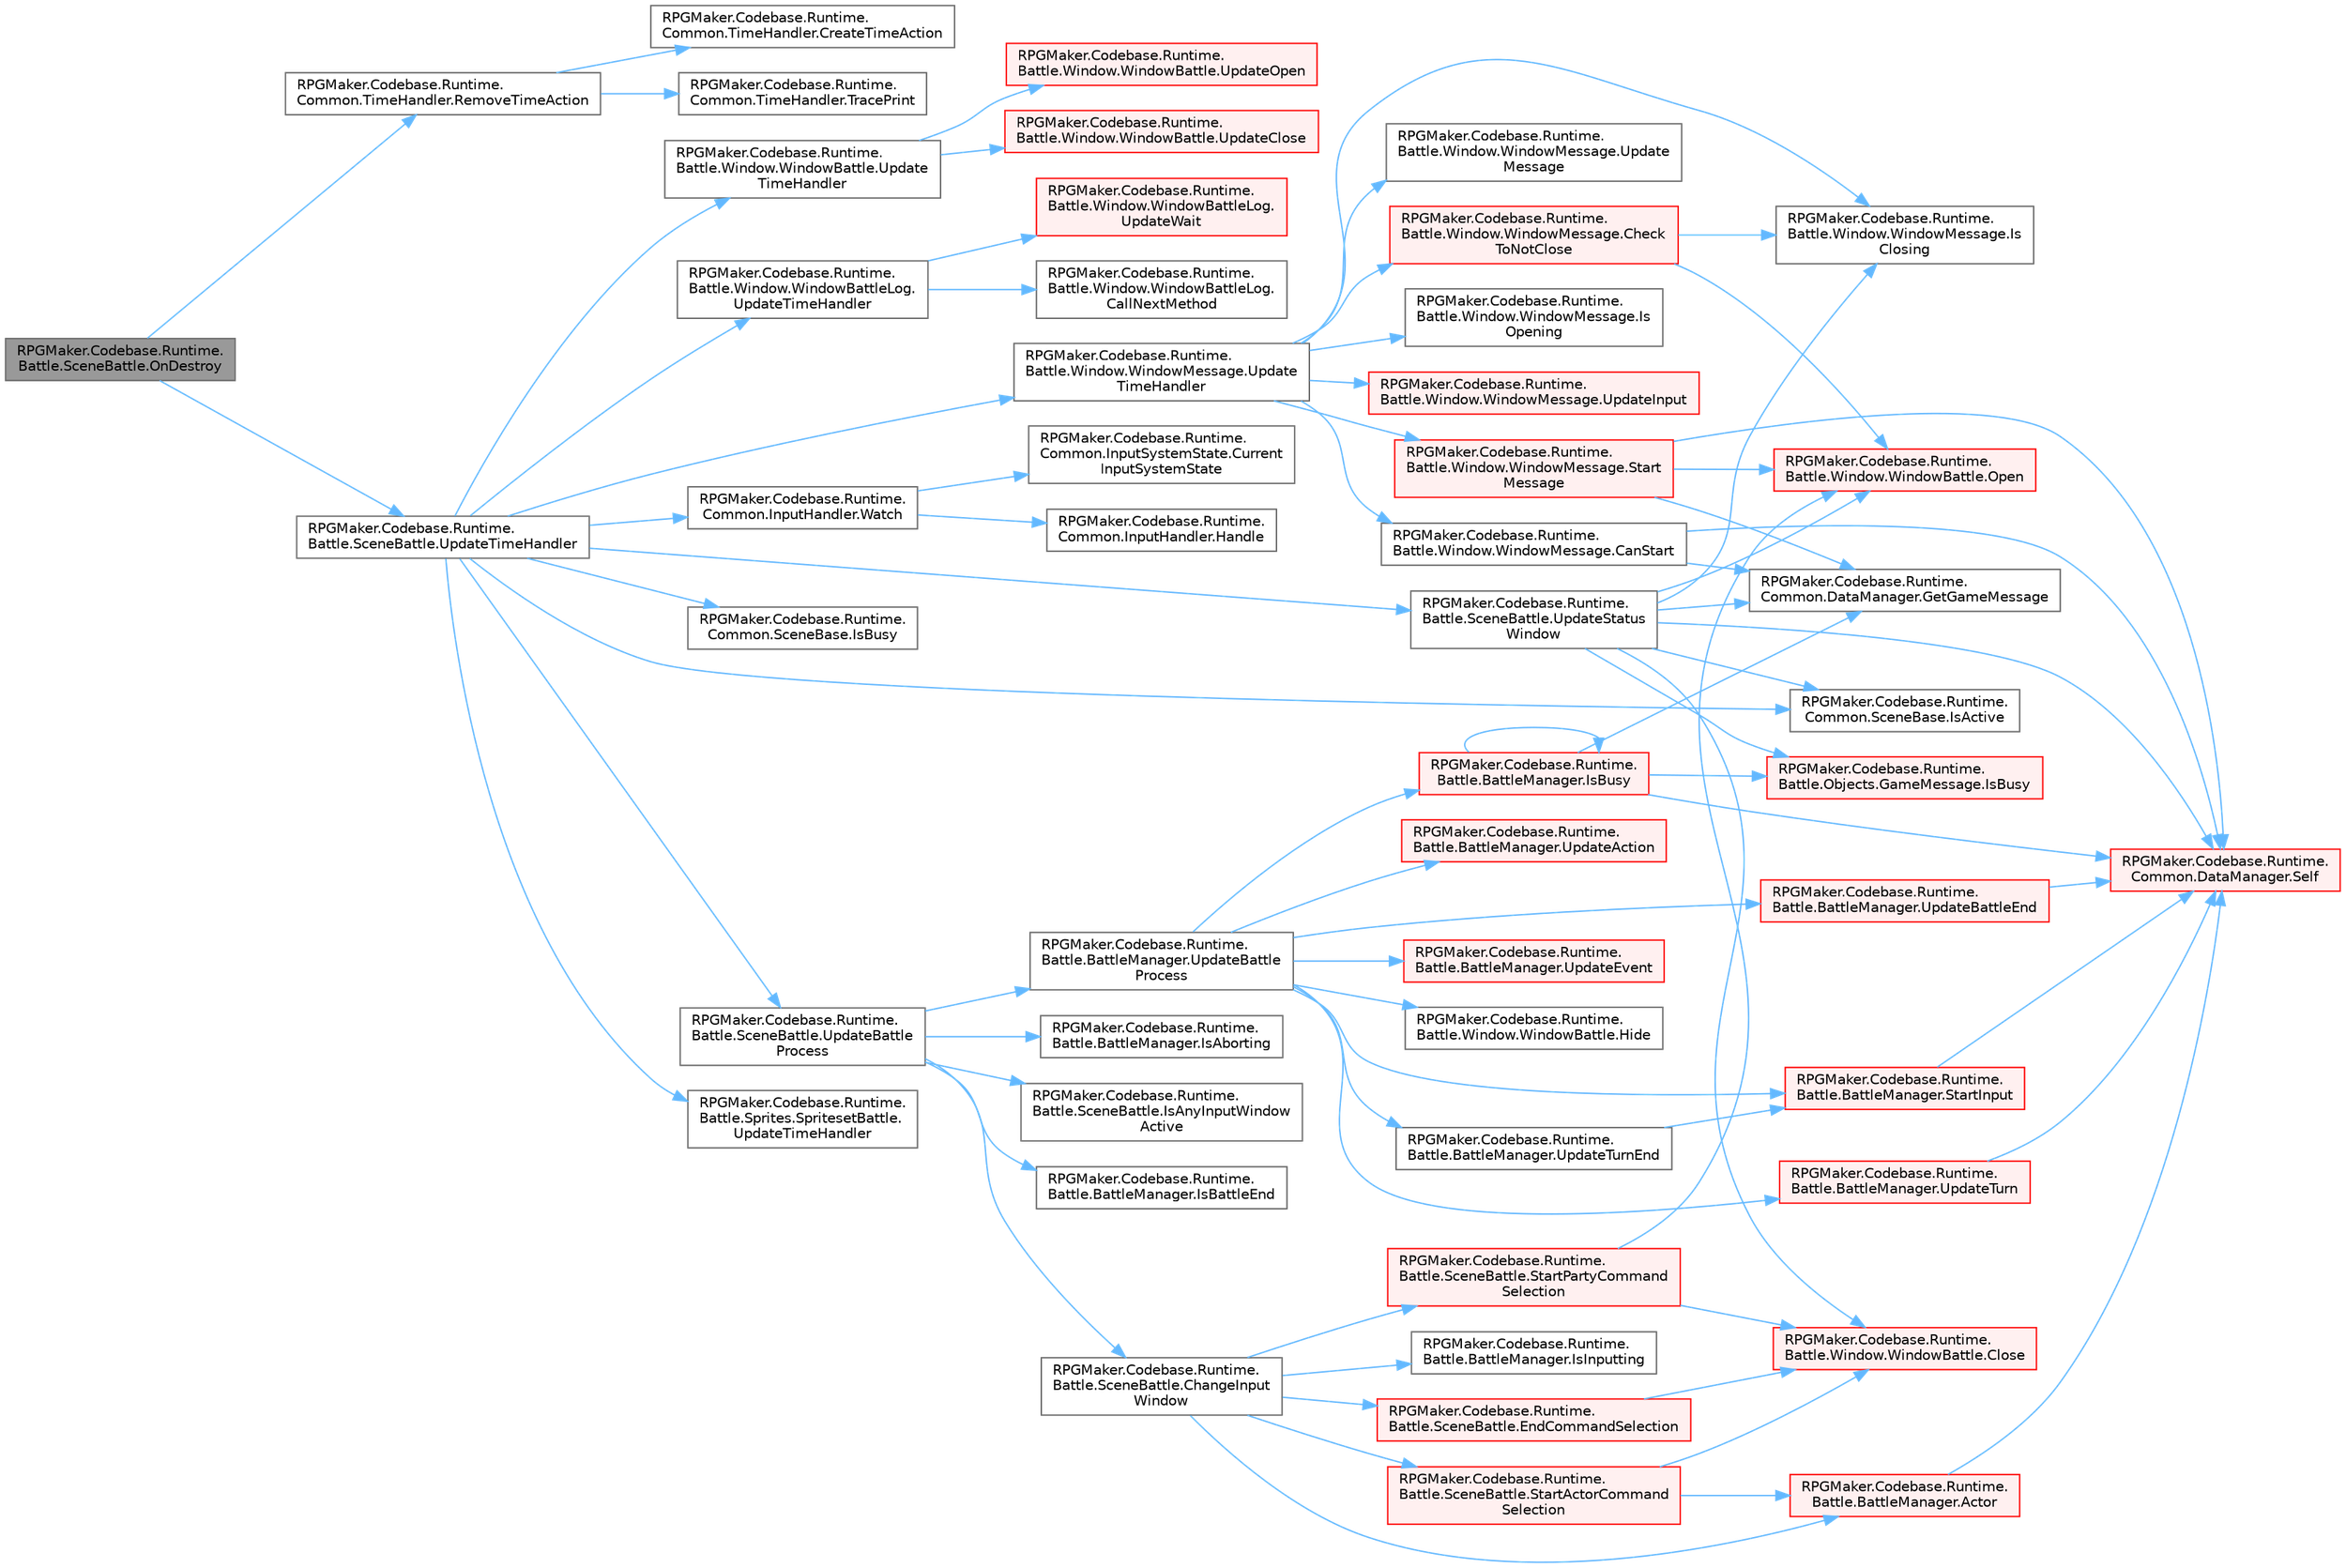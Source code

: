 digraph "RPGMaker.Codebase.Runtime.Battle.SceneBattle.OnDestroy"
{
 // LATEX_PDF_SIZE
  bgcolor="transparent";
  edge [fontname=Helvetica,fontsize=10,labelfontname=Helvetica,labelfontsize=10];
  node [fontname=Helvetica,fontsize=10,shape=box,height=0.2,width=0.4];
  rankdir="LR";
  Node1 [id="Node000001",label="RPGMaker.Codebase.Runtime.\lBattle.SceneBattle.OnDestroy",height=0.2,width=0.4,color="gray40", fillcolor="grey60", style="filled", fontcolor="black",tooltip="破棄処理"];
  Node1 -> Node2 [id="edge1_Node000001_Node000002",color="steelblue1",style="solid",tooltip=" "];
  Node2 [id="Node000002",label="RPGMaker.Codebase.Runtime.\lCommon.TimeHandler.RemoveTimeAction",height=0.2,width=0.4,color="grey40", fillcolor="white", style="filled",URL="$d3/dac/class_r_p_g_maker_1_1_codebase_1_1_runtime_1_1_common_1_1_time_handler.html#acbacfdc0a0c421baed7613fc41529941",tooltip="Actionの削除"];
  Node2 -> Node3 [id="edge2_Node000002_Node000003",color="steelblue1",style="solid",tooltip=" "];
  Node3 [id="Node000003",label="RPGMaker.Codebase.Runtime.\lCommon.TimeHandler.CreateTimeAction",height=0.2,width=0.4,color="grey40", fillcolor="white", style="filled",URL="$d3/dac/class_r_p_g_maker_1_1_codebase_1_1_runtime_1_1_common_1_1_time_handler.html#a5eef3d1f8380e9a82f53b599f3a3b2d5",tooltip=" "];
  Node2 -> Node4 [id="edge3_Node000002_Node000004",color="steelblue1",style="solid",tooltip=" "];
  Node4 [id="Node000004",label="RPGMaker.Codebase.Runtime.\lCommon.TimeHandler.TracePrint",height=0.2,width=0.4,color="grey40", fillcolor="white", style="filled",URL="$d3/dac/class_r_p_g_maker_1_1_codebase_1_1_runtime_1_1_common_1_1_time_handler.html#a8c7773e140b3739304925ce8a0198ee5",tooltip=" "];
  Node1 -> Node5 [id="edge4_Node000001_Node000005",color="steelblue1",style="solid",tooltip=" "];
  Node5 [id="Node000005",label="RPGMaker.Codebase.Runtime.\lBattle.SceneBattle.UpdateTimeHandler",height=0.2,width=0.4,color="grey40", fillcolor="white", style="filled",URL="$dd/d83/class_r_p_g_maker_1_1_codebase_1_1_runtime_1_1_battle_1_1_scene_battle.html#ae66aece195b0814c37fae654108f21ba",tooltip="Update処理"];
  Node5 -> Node6 [id="edge5_Node000005_Node000006",color="steelblue1",style="solid",tooltip=" "];
  Node6 [id="Node000006",label="RPGMaker.Codebase.Runtime.\lCommon.SceneBase.IsActive",height=0.2,width=0.4,color="grey40", fillcolor="white", style="filled",URL="$d0/d41/class_r_p_g_maker_1_1_codebase_1_1_runtime_1_1_common_1_1_scene_base.html#ae5821ac91e5282efda0874c46052b464",tooltip=" "];
  Node5 -> Node7 [id="edge6_Node000005_Node000007",color="steelblue1",style="solid",tooltip=" "];
  Node7 [id="Node000007",label="RPGMaker.Codebase.Runtime.\lCommon.SceneBase.IsBusy",height=0.2,width=0.4,color="grey40", fillcolor="white", style="filled",URL="$d0/d41/class_r_p_g_maker_1_1_codebase_1_1_runtime_1_1_common_1_1_scene_base.html#a762669756b7028c302e6e7a4bf22fe16",tooltip=" "];
  Node5 -> Node8 [id="edge7_Node000005_Node000008",color="steelblue1",style="solid",tooltip=" "];
  Node8 [id="Node000008",label="RPGMaker.Codebase.Runtime.\lBattle.SceneBattle.UpdateBattle\lProcess",height=0.2,width=0.4,color="grey40", fillcolor="white", style="filled",URL="$dd/d83/class_r_p_g_maker_1_1_codebase_1_1_runtime_1_1_battle_1_1_scene_battle.html#a1f31a5ebcfb8ed4ad9bb74914a71a113",tooltip="戦闘段階のアップデート"];
  Node8 -> Node9 [id="edge8_Node000008_Node000009",color="steelblue1",style="solid",tooltip=" "];
  Node9 [id="Node000009",label="RPGMaker.Codebase.Runtime.\lBattle.SceneBattle.ChangeInput\lWindow",height=0.2,width=0.4,color="grey40", fillcolor="white", style="filled",URL="$dd/d83/class_r_p_g_maker_1_1_codebase_1_1_runtime_1_1_battle_1_1_scene_battle.html#af9ea7537c5f6dcfd13cb79e50c5a680c",tooltip="[パーティ]か[アクター]のコマンドウィンドウの選択、非選択を状態に応じて切り替え"];
  Node9 -> Node10 [id="edge9_Node000009_Node000010",color="steelblue1",style="solid",tooltip=" "];
  Node10 [id="Node000010",label="RPGMaker.Codebase.Runtime.\lBattle.BattleManager.Actor",height=0.2,width=0.4,color="red", fillcolor="#FFF0F0", style="filled",URL="$d3/d0c/class_r_p_g_maker_1_1_codebase_1_1_runtime_1_1_battle_1_1_battle_manager.html#af748afa09d64d252aac59c45f02b5a34",tooltip="アクターを返す"];
  Node10 -> Node17 [id="edge10_Node000010_Node000017",color="steelblue1",style="solid",tooltip=" "];
  Node17 [id="Node000017",label="RPGMaker.Codebase.Runtime.\lCommon.DataManager.Self",height=0.2,width=0.4,color="red", fillcolor="#FFF0F0", style="filled",URL="$d5/d08/class_r_p_g_maker_1_1_codebase_1_1_runtime_1_1_common_1_1_data_manager.html#a8f0a40fd71fe0a873d1905e106299934",tooltip=" "];
  Node9 -> Node55 [id="edge11_Node000009_Node000055",color="steelblue1",style="solid",tooltip=" "];
  Node55 [id="Node000055",label="RPGMaker.Codebase.Runtime.\lBattle.SceneBattle.EndCommandSelection",height=0.2,width=0.4,color="red", fillcolor="#FFF0F0", style="filled",URL="$dd/d83/class_r_p_g_maker_1_1_codebase_1_1_runtime_1_1_battle_1_1_scene_battle.html#affafb7b742050989eda4fb190fb90a17",tooltip="コマンド選択の終了処理"];
  Node55 -> Node56 [id="edge12_Node000055_Node000056",color="steelblue1",style="solid",tooltip=" "];
  Node56 [id="Node000056",label="RPGMaker.Codebase.Runtime.\lBattle.Window.WindowBattle.Close",height=0.2,width=0.4,color="red", fillcolor="#FFF0F0", style="filled",URL="$d1/d3a/class_r_p_g_maker_1_1_codebase_1_1_runtime_1_1_battle_1_1_window_1_1_window_battle.html#a30d8201325917fd21fb249d2e99bb7e2",tooltip="ウィンドウを閉じる"];
  Node9 -> Node72 [id="edge13_Node000009_Node000072",color="steelblue1",style="solid",tooltip=" "];
  Node72 [id="Node000072",label="RPGMaker.Codebase.Runtime.\lBattle.BattleManager.IsInputting",height=0.2,width=0.4,color="grey40", fillcolor="white", style="filled",URL="$d3/d0c/class_r_p_g_maker_1_1_codebase_1_1_runtime_1_1_battle_1_1_battle_manager.html#a8accff5d890005d2168fa1529df97355",tooltip="入力中か"];
  Node9 -> Node73 [id="edge14_Node000009_Node000073",color="steelblue1",style="solid",tooltip=" "];
  Node73 [id="Node000073",label="RPGMaker.Codebase.Runtime.\lBattle.SceneBattle.StartActorCommand\lSelection",height=0.2,width=0.4,color="red", fillcolor="#FFF0F0", style="filled",URL="$dd/d83/class_r_p_g_maker_1_1_codebase_1_1_runtime_1_1_battle_1_1_scene_battle.html#a3f66aa45a944ad066eab9284925cac95",tooltip="[アクター]コマンドの選択開始"];
  Node73 -> Node10 [id="edge15_Node000073_Node000010",color="steelblue1",style="solid",tooltip=" "];
  Node73 -> Node56 [id="edge16_Node000073_Node000056",color="steelblue1",style="solid",tooltip=" "];
  Node9 -> Node133 [id="edge17_Node000009_Node000133",color="steelblue1",style="solid",tooltip=" "];
  Node133 [id="Node000133",label="RPGMaker.Codebase.Runtime.\lBattle.SceneBattle.StartPartyCommand\lSelection",height=0.2,width=0.4,color="red", fillcolor="#FFF0F0", style="filled",URL="$dd/d83/class_r_p_g_maker_1_1_codebase_1_1_runtime_1_1_battle_1_1_scene_battle.html#acdbf5717da5a7afd88a2652c40f1ba61",tooltip="[パーティ]コマンドの選択開始"];
  Node133 -> Node56 [id="edge18_Node000133_Node000056",color="steelblue1",style="solid",tooltip=" "];
  Node133 -> Node122 [id="edge19_Node000133_Node000122",color="steelblue1",style="solid",tooltip=" "];
  Node122 [id="Node000122",label="RPGMaker.Codebase.Runtime.\lBattle.Window.WindowBattle.Open",height=0.2,width=0.4,color="red", fillcolor="#FFF0F0", style="filled",URL="$d1/d3a/class_r_p_g_maker_1_1_codebase_1_1_runtime_1_1_battle_1_1_window_1_1_window_battle.html#a4145c2e26a271a5610193c0fb97e880b",tooltip="ウィンドウを開く"];
  Node8 -> Node145 [id="edge20_Node000008_Node000145",color="steelblue1",style="solid",tooltip=" "];
  Node145 [id="Node000145",label="RPGMaker.Codebase.Runtime.\lBattle.BattleManager.IsAborting",height=0.2,width=0.4,color="grey40", fillcolor="white", style="filled",URL="$d3/d0c/class_r_p_g_maker_1_1_codebase_1_1_runtime_1_1_battle_1_1_battle_manager.html#a74ede8ea6bfb2d8992926605c4b245bf",tooltip="中断処理中か"];
  Node8 -> Node146 [id="edge21_Node000008_Node000146",color="steelblue1",style="solid",tooltip=" "];
  Node146 [id="Node000146",label="RPGMaker.Codebase.Runtime.\lBattle.SceneBattle.IsAnyInputWindow\lActive",height=0.2,width=0.4,color="grey40", fillcolor="white", style="filled",URL="$dd/d83/class_r_p_g_maker_1_1_codebase_1_1_runtime_1_1_battle_1_1_scene_battle.html#acec1aa60b5d0ac06045e98bebc5093cb",tooltip="入力ウィンドウがアクティブか"];
  Node8 -> Node147 [id="edge22_Node000008_Node000147",color="steelblue1",style="solid",tooltip=" "];
  Node147 [id="Node000147",label="RPGMaker.Codebase.Runtime.\lBattle.BattleManager.IsBattleEnd",height=0.2,width=0.4,color="grey40", fillcolor="white", style="filled",URL="$d3/d0c/class_r_p_g_maker_1_1_codebase_1_1_runtime_1_1_battle_1_1_battle_manager.html#a256ae7c433bfbdd87c4aba390472e874",tooltip="戦闘終了状態(敵か味方が全滅)か"];
  Node8 -> Node148 [id="edge23_Node000008_Node000148",color="steelblue1",style="solid",tooltip=" "];
  Node148 [id="Node000148",label="RPGMaker.Codebase.Runtime.\lBattle.BattleManager.UpdateBattle\lProcess",height=0.2,width=0.4,color="grey40", fillcolor="white", style="filled",URL="$d3/d0c/class_r_p_g_maker_1_1_codebase_1_1_runtime_1_1_battle_1_1_battle_manager.html#ab1b1a217800bdf216e587050b9916a08",tooltip="Update処理"];
  Node148 -> Node149 [id="edge24_Node000148_Node000149",color="steelblue1",style="solid",tooltip=" "];
  Node149 [id="Node000149",label="RPGMaker.Codebase.Runtime.\lBattle.Window.WindowBattle.Hide",height=0.2,width=0.4,color="grey40", fillcolor="white", style="filled",URL="$d1/d3a/class_r_p_g_maker_1_1_codebase_1_1_runtime_1_1_battle_1_1_window_1_1_window_battle.html#a9d17ffa21af7ce8e1ff44396e7e27078",tooltip="ウィンドウを非表示(閉じるわけではない)"];
  Node148 -> Node150 [id="edge25_Node000148_Node000150",color="steelblue1",style="solid",tooltip=" "];
  Node150 [id="Node000150",label="RPGMaker.Codebase.Runtime.\lBattle.BattleManager.IsBusy",height=0.2,width=0.4,color="red", fillcolor="#FFF0F0", style="filled",URL="$d3/d0c/class_r_p_g_maker_1_1_codebase_1_1_runtime_1_1_battle_1_1_battle_manager.html#a5d4e3e148b205d9b7ac3627e8f77a308",tooltip="メッセージ表示などの処理中か"];
  Node150 -> Node151 [id="edge26_Node000150_Node000151",color="steelblue1",style="solid",tooltip=" "];
  Node151 [id="Node000151",label="RPGMaker.Codebase.Runtime.\lCommon.DataManager.GetGameMessage",height=0.2,width=0.4,color="grey40", fillcolor="white", style="filled",URL="$d5/d08/class_r_p_g_maker_1_1_codebase_1_1_runtime_1_1_common_1_1_data_manager.html#aab781afbe305c90afda8e488e68df8f2",tooltip=" "];
  Node150 -> Node150 [id="edge27_Node000150_Node000150",color="steelblue1",style="solid",tooltip=" "];
  Node150 -> Node152 [id="edge28_Node000150_Node000152",color="steelblue1",style="solid",tooltip=" "];
  Node152 [id="Node000152",label="RPGMaker.Codebase.Runtime.\lBattle.Objects.GameMessage.IsBusy",height=0.2,width=0.4,color="red", fillcolor="#FFF0F0", style="filled",URL="$d3/d64/class_r_p_g_maker_1_1_codebase_1_1_runtime_1_1_battle_1_1_objects_1_1_game_message.html#a12e557632d63ea5e8100b2281e3645d7",tooltip="表示や入力・選択の最中か Uniteでは選択肢、数値入力、アイテム選択はイベントで表示するため、それでの判定を行う"];
  Node150 -> Node17 [id="edge29_Node000150_Node000017",color="steelblue1",style="solid",tooltip=" "];
  Node148 -> Node156 [id="edge30_Node000148_Node000156",color="steelblue1",style="solid",tooltip=" "];
  Node156 [id="Node000156",label="RPGMaker.Codebase.Runtime.\lBattle.BattleManager.StartInput",height=0.2,width=0.4,color="red", fillcolor="#FFF0F0", style="filled",URL="$d3/d0c/class_r_p_g_maker_1_1_codebase_1_1_runtime_1_1_battle_1_1_battle_manager.html#a6b62fe176e7343511eccb71cc64a649d",tooltip="入力開始"];
  Node156 -> Node17 [id="edge31_Node000156_Node000017",color="steelblue1",style="solid",tooltip=" "];
  Node148 -> Node170 [id="edge32_Node000148_Node000170",color="steelblue1",style="solid",tooltip=" "];
  Node170 [id="Node000170",label="RPGMaker.Codebase.Runtime.\lBattle.BattleManager.UpdateAction",height=0.2,width=0.4,color="red", fillcolor="#FFF0F0", style="filled",URL="$d3/d0c/class_r_p_g_maker_1_1_codebase_1_1_runtime_1_1_battle_1_1_battle_manager.html#af7129ab117a856eab46ea50ad5054bb7",tooltip="アクションのアップデート"];
  Node148 -> Node491 [id="edge33_Node000148_Node000491",color="steelblue1",style="solid",tooltip=" "];
  Node491 [id="Node000491",label="RPGMaker.Codebase.Runtime.\lBattle.BattleManager.UpdateBattleEnd",height=0.2,width=0.4,color="red", fillcolor="#FFF0F0", style="filled",URL="$d3/d0c/class_r_p_g_maker_1_1_codebase_1_1_runtime_1_1_battle_1_1_battle_manager.html#a50b8a09dc9b8ad097b5d4485d6d56217",tooltip="戦闘終了のアップデート"];
  Node491 -> Node17 [id="edge34_Node000491_Node000017",color="steelblue1",style="solid",tooltip=" "];
  Node148 -> Node540 [id="edge35_Node000148_Node000540",color="steelblue1",style="solid",tooltip=" "];
  Node540 [id="Node000540",label="RPGMaker.Codebase.Runtime.\lBattle.BattleManager.UpdateEvent",height=0.2,width=0.4,color="red", fillcolor="#FFF0F0", style="filled",URL="$d3/d0c/class_r_p_g_maker_1_1_codebase_1_1_runtime_1_1_battle_1_1_battle_manager.html#a5f49f9a6afb129e2863cd9ee41835cfc",tooltip="イベントのアップデートを行い、何か実行されたか返す"];
  Node148 -> Node626 [id="edge36_Node000148_Node000626",color="steelblue1",style="solid",tooltip=" "];
  Node626 [id="Node000626",label="RPGMaker.Codebase.Runtime.\lBattle.BattleManager.UpdateTurn",height=0.2,width=0.4,color="red", fillcolor="#FFF0F0", style="filled",URL="$d3/d0c/class_r_p_g_maker_1_1_codebase_1_1_runtime_1_1_battle_1_1_battle_manager.html#aa394caa485e94736c2113a2c94f72631",tooltip="ターンのアップデート"];
  Node626 -> Node17 [id="edge37_Node000626_Node000017",color="steelblue1",style="solid",tooltip=" "];
  Node148 -> Node644 [id="edge38_Node000148_Node000644",color="steelblue1",style="solid",tooltip=" "];
  Node644 [id="Node000644",label="RPGMaker.Codebase.Runtime.\lBattle.BattleManager.UpdateTurnEnd",height=0.2,width=0.4,color="grey40", fillcolor="white", style="filled",URL="$d3/d0c/class_r_p_g_maker_1_1_codebase_1_1_runtime_1_1_battle_1_1_battle_manager.html#aed00d1de679836772c61ff6c934cec7c",tooltip="ターン終了のアップテート"];
  Node644 -> Node156 [id="edge39_Node000644_Node000156",color="steelblue1",style="solid",tooltip=" "];
  Node5 -> Node645 [id="edge40_Node000005_Node000645",color="steelblue1",style="solid",tooltip=" "];
  Node645 [id="Node000645",label="RPGMaker.Codebase.Runtime.\lBattle.SceneBattle.UpdateStatus\lWindow",height=0.2,width=0.4,color="grey40", fillcolor="white", style="filled",URL="$dd/d83/class_r_p_g_maker_1_1_codebase_1_1_runtime_1_1_battle_1_1_scene_battle.html#a233bc1ab55afdb0a6c991c4e441f89ef",tooltip="[ステータス]ウィンドウのアップデート"];
  Node645 -> Node56 [id="edge41_Node000645_Node000056",color="steelblue1",style="solid",tooltip=" "];
  Node645 -> Node151 [id="edge42_Node000645_Node000151",color="steelblue1",style="solid",tooltip=" "];
  Node645 -> Node6 [id="edge43_Node000645_Node000006",color="steelblue1",style="solid",tooltip=" "];
  Node645 -> Node152 [id="edge44_Node000645_Node000152",color="steelblue1",style="solid",tooltip=" "];
  Node645 -> Node646 [id="edge45_Node000645_Node000646",color="steelblue1",style="solid",tooltip=" "];
  Node646 [id="Node000646",label="RPGMaker.Codebase.Runtime.\lBattle.Window.WindowMessage.Is\lClosing",height=0.2,width=0.4,color="grey40", fillcolor="white", style="filled",URL="$d1/dc2/class_r_p_g_maker_1_1_codebase_1_1_runtime_1_1_battle_1_1_window_1_1_window_message.html#afe4cefdfffbd7b5bf2f2dfecc40a02cf",tooltip="ウィンドウが閉じている途中か"];
  Node645 -> Node122 [id="edge46_Node000645_Node000122",color="steelblue1",style="solid",tooltip=" "];
  Node645 -> Node17 [id="edge47_Node000645_Node000017",color="steelblue1",style="solid",tooltip=" "];
  Node5 -> Node647 [id="edge48_Node000005_Node000647",color="steelblue1",style="solid",tooltip=" "];
  Node647 [id="Node000647",label="RPGMaker.Codebase.Runtime.\lBattle.Sprites.SpritesetBattle.\lUpdateTimeHandler",height=0.2,width=0.4,color="grey40", fillcolor="white", style="filled",URL="$de/ddd/class_r_p_g_maker_1_1_codebase_1_1_runtime_1_1_battle_1_1_sprites_1_1_spriteset_battle.html#a59c215ed66ed7fa1438607c6cfe6ed4b",tooltip="Update処理"];
  Node5 -> Node648 [id="edge49_Node000005_Node000648",color="steelblue1",style="solid",tooltip=" "];
  Node648 [id="Node000648",label="RPGMaker.Codebase.Runtime.\lBattle.Window.WindowBattle.Update\lTimeHandler",height=0.2,width=0.4,color="grey40", fillcolor="white", style="filled",URL="$d1/d3a/class_r_p_g_maker_1_1_codebase_1_1_runtime_1_1_battle_1_1_window_1_1_window_battle.html#afdbb244c947757c550d2e1f9f5d2b3ca",tooltip="Update処理"];
  Node648 -> Node649 [id="edge50_Node000648_Node000649",color="steelblue1",style="solid",tooltip=" "];
  Node649 [id="Node000649",label="RPGMaker.Codebase.Runtime.\lBattle.Window.WindowBattle.UpdateClose",height=0.2,width=0.4,color="red", fillcolor="#FFF0F0", style="filled",URL="$d1/d3a/class_r_p_g_maker_1_1_codebase_1_1_runtime_1_1_battle_1_1_window_1_1_window_battle.html#aa03a8b4d0d0ffdbfe8055eb49181f66f",tooltip="ウィンドウを閉じている状態をアップデート"];
  Node648 -> Node651 [id="edge51_Node000648_Node000651",color="steelblue1",style="solid",tooltip=" "];
  Node651 [id="Node000651",label="RPGMaker.Codebase.Runtime.\lBattle.Window.WindowBattle.UpdateOpen",height=0.2,width=0.4,color="red", fillcolor="#FFF0F0", style="filled",URL="$d1/d3a/class_r_p_g_maker_1_1_codebase_1_1_runtime_1_1_battle_1_1_window_1_1_window_battle.html#a620ea180720fb4c831e19f8b41815534",tooltip="ウィンドウを開いている状態をアップデート"];
  Node5 -> Node652 [id="edge52_Node000005_Node000652",color="steelblue1",style="solid",tooltip=" "];
  Node652 [id="Node000652",label="RPGMaker.Codebase.Runtime.\lBattle.Window.WindowBattleLog.\lUpdateTimeHandler",height=0.2,width=0.4,color="grey40", fillcolor="white", style="filled",URL="$d9/ded/class_r_p_g_maker_1_1_codebase_1_1_runtime_1_1_battle_1_1_window_1_1_window_battle_log.html#a48dd95195d3da8a4445574c3348dfea1",tooltip="Update処理"];
  Node652 -> Node653 [id="edge53_Node000652_Node000653",color="steelblue1",style="solid",tooltip=" "];
  Node653 [id="Node000653",label="RPGMaker.Codebase.Runtime.\lBattle.Window.WindowBattleLog.\lCallNextMethod",height=0.2,width=0.4,color="grey40", fillcolor="white", style="filled",URL="$d9/ded/class_r_p_g_maker_1_1_codebase_1_1_runtime_1_1_battle_1_1_window_1_1_window_battle_log.html#a44a02b47fbcbf7a977ffacdefdb11ed2",tooltip="次のメソッドを呼ぶ"];
  Node652 -> Node654 [id="edge54_Node000652_Node000654",color="steelblue1",style="solid",tooltip=" "];
  Node654 [id="Node000654",label="RPGMaker.Codebase.Runtime.\lBattle.Window.WindowBattleLog.\lUpdateWait",height=0.2,width=0.4,color="red", fillcolor="#FFF0F0", style="filled",URL="$d9/ded/class_r_p_g_maker_1_1_codebase_1_1_runtime_1_1_battle_1_1_window_1_1_window_battle_log.html#a966c330754b9e870029f9fc1fc888d2b",tooltip="待ち時間のアップデート"];
  Node5 -> Node659 [id="edge55_Node000005_Node000659",color="steelblue1",style="solid",tooltip=" "];
  Node659 [id="Node000659",label="RPGMaker.Codebase.Runtime.\lBattle.Window.WindowMessage.Update\lTimeHandler",height=0.2,width=0.4,color="grey40", fillcolor="white", style="filled",URL="$d1/dc2/class_r_p_g_maker_1_1_codebase_1_1_runtime_1_1_battle_1_1_window_1_1_window_message.html#a79095412e3c82f3678f584271732bea5",tooltip="更新処理"];
  Node659 -> Node660 [id="edge56_Node000659_Node000660",color="steelblue1",style="solid",tooltip=" "];
  Node660 [id="Node000660",label="RPGMaker.Codebase.Runtime.\lBattle.Window.WindowMessage.CanStart",height=0.2,width=0.4,color="grey40", fillcolor="white", style="filled",URL="$d1/dc2/class_r_p_g_maker_1_1_codebase_1_1_runtime_1_1_battle_1_1_window_1_1_window_message.html#ab92fa943bf125087c02244f7741f2173",tooltip="開始可能か"];
  Node660 -> Node151 [id="edge57_Node000660_Node000151",color="steelblue1",style="solid",tooltip=" "];
  Node660 -> Node17 [id="edge58_Node000660_Node000017",color="steelblue1",style="solid",tooltip=" "];
  Node659 -> Node661 [id="edge59_Node000659_Node000661",color="steelblue1",style="solid",tooltip=" "];
  Node661 [id="Node000661",label="RPGMaker.Codebase.Runtime.\lBattle.Window.WindowMessage.Check\lToNotClose",height=0.2,width=0.4,color="red", fillcolor="#FFF0F0", style="filled",URL="$d1/dc2/class_r_p_g_maker_1_1_codebase_1_1_runtime_1_1_battle_1_1_window_1_1_window_message.html#a12e755b0ccb897a654b7e5773ac2563a",tooltip="閉じないようにチェック"];
  Node661 -> Node646 [id="edge60_Node000661_Node000646",color="steelblue1",style="solid",tooltip=" "];
  Node661 -> Node122 [id="edge61_Node000661_Node000122",color="steelblue1",style="solid",tooltip=" "];
  Node659 -> Node646 [id="edge62_Node000659_Node000646",color="steelblue1",style="solid",tooltip=" "];
  Node659 -> Node663 [id="edge63_Node000659_Node000663",color="steelblue1",style="solid",tooltip=" "];
  Node663 [id="Node000663",label="RPGMaker.Codebase.Runtime.\lBattle.Window.WindowMessage.Is\lOpening",height=0.2,width=0.4,color="grey40", fillcolor="white", style="filled",URL="$d1/dc2/class_r_p_g_maker_1_1_codebase_1_1_runtime_1_1_battle_1_1_window_1_1_window_message.html#a3b914f0bd78a7ca9f8eb6b6317845904",tooltip="ウィンドウが開いている途中か"];
  Node659 -> Node664 [id="edge64_Node000659_Node000664",color="steelblue1",style="solid",tooltip=" "];
  Node664 [id="Node000664",label="RPGMaker.Codebase.Runtime.\lBattle.Window.WindowMessage.Start\lMessage",height=0.2,width=0.4,color="red", fillcolor="#FFF0F0", style="filled",URL="$d1/dc2/class_r_p_g_maker_1_1_codebase_1_1_runtime_1_1_battle_1_1_window_1_1_window_message.html#a95245534a75c94df2cbf3e698da90588",tooltip="メッセージ表示の開始"];
  Node664 -> Node151 [id="edge65_Node000664_Node000151",color="steelblue1",style="solid",tooltip=" "];
  Node664 -> Node122 [id="edge66_Node000664_Node000122",color="steelblue1",style="solid",tooltip=" "];
  Node664 -> Node17 [id="edge67_Node000664_Node000017",color="steelblue1",style="solid",tooltip=" "];
  Node659 -> Node696 [id="edge68_Node000659_Node000696",color="steelblue1",style="solid",tooltip=" "];
  Node696 [id="Node000696",label="RPGMaker.Codebase.Runtime.\lBattle.Window.WindowMessage.UpdateInput",height=0.2,width=0.4,color="red", fillcolor="#FFF0F0", style="filled",URL="$d1/dc2/class_r_p_g_maker_1_1_codebase_1_1_runtime_1_1_battle_1_1_window_1_1_window_message.html#a591b5bff2a4f78f2470b6b3136862cd4",tooltip="入力のアップデート"];
  Node659 -> Node702 [id="edge69_Node000659_Node000702",color="steelblue1",style="solid",tooltip=" "];
  Node702 [id="Node000702",label="RPGMaker.Codebase.Runtime.\lBattle.Window.WindowMessage.Update\lMessage",height=0.2,width=0.4,color="grey40", fillcolor="white", style="filled",URL="$d1/dc2/class_r_p_g_maker_1_1_codebase_1_1_runtime_1_1_battle_1_1_window_1_1_window_message.html#a9a8ae3f1a1845a0f9e750968d0cdb7c0",tooltip="メッセージのアップデート"];
  Node5 -> Node703 [id="edge70_Node000005_Node000703",color="steelblue1",style="solid",tooltip=" "];
  Node703 [id="Node000703",label="RPGMaker.Codebase.Runtime.\lCommon.InputHandler.Watch",height=0.2,width=0.4,color="grey40", fillcolor="white", style="filled",URL="$d4/d84/class_r_p_g_maker_1_1_codebase_1_1_runtime_1_1_common_1_1_input_handler.html#a5ba9bee5e513cd1d9cd104eb7e0fa92f",tooltip="入力監視"];
  Node703 -> Node704 [id="edge71_Node000703_Node000704",color="steelblue1",style="solid",tooltip=" "];
  Node704 [id="Node000704",label="RPGMaker.Codebase.Runtime.\lCommon.InputSystemState.Current\lInputSystemState",height=0.2,width=0.4,color="grey40", fillcolor="white", style="filled",URL="$da/dee/class_r_p_g_maker_1_1_codebase_1_1_runtime_1_1_common_1_1_input_system_state.html#af5f1c4b8df813ad435c725e6b8f4ed8e",tooltip="渡されたHandleTypeの、現在の状態を返却する"];
  Node703 -> Node705 [id="edge72_Node000703_Node000705",color="steelblue1",style="solid",tooltip=" "];
  Node705 [id="Node000705",label="RPGMaker.Codebase.Runtime.\lCommon.InputHandler.Handle",height=0.2,width=0.4,color="grey40", fillcolor="white", style="filled",URL="$d4/d84/class_r_p_g_maker_1_1_codebase_1_1_runtime_1_1_common_1_1_input_handler.html#afb6958a44970f410f21cc5d50755c0b4",tooltip="inputごとに登録されたActionsを実行する"];
}
